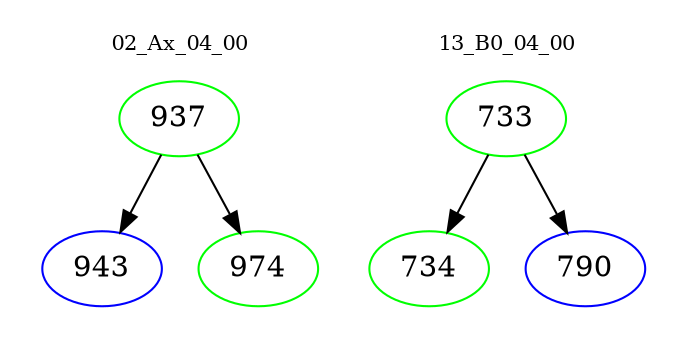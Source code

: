 digraph{
subgraph cluster_0 {
color = white
label = "02_Ax_04_00";
fontsize=10;
T0_937 [label="937", color="green"]
T0_937 -> T0_943 [color="black"]
T0_943 [label="943", color="blue"]
T0_937 -> T0_974 [color="black"]
T0_974 [label="974", color="green"]
}
subgraph cluster_1 {
color = white
label = "13_B0_04_00";
fontsize=10;
T1_733 [label="733", color="green"]
T1_733 -> T1_734 [color="black"]
T1_734 [label="734", color="green"]
T1_733 -> T1_790 [color="black"]
T1_790 [label="790", color="blue"]
}
}

